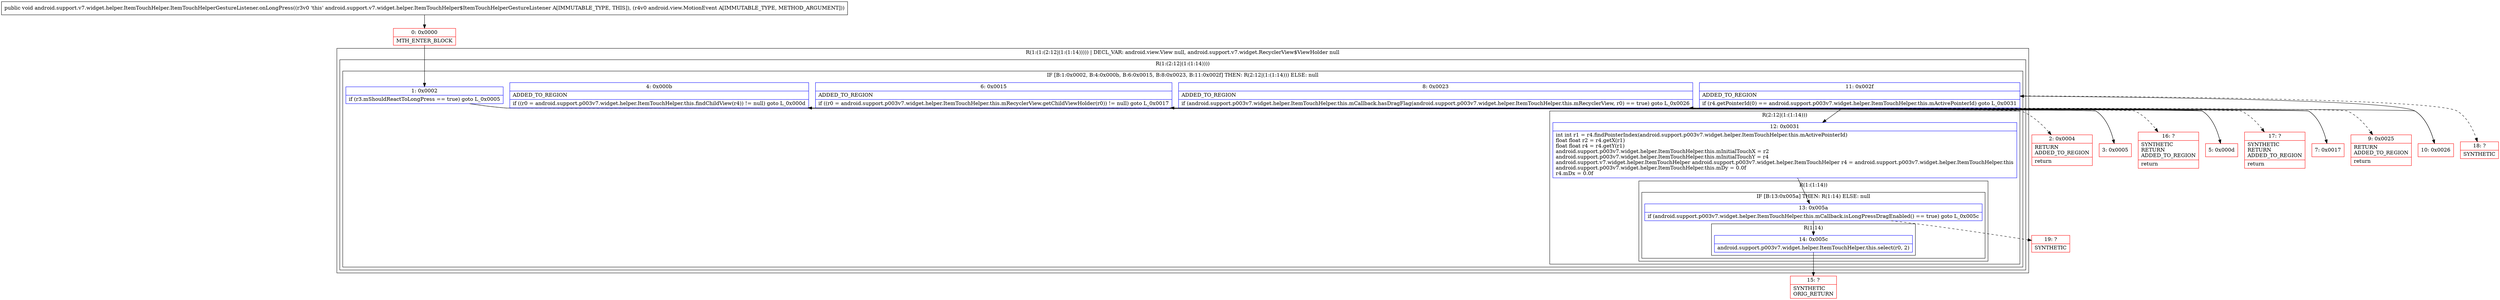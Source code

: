digraph "CFG forandroid.support.v7.widget.helper.ItemTouchHelper.ItemTouchHelperGestureListener.onLongPress(Landroid\/view\/MotionEvent;)V" {
subgraph cluster_Region_1239706072 {
label = "R(1:(1:(2:12|(1:(1:14))))) | DECL_VAR: android.view.View null, android.support.v7.widget.RecyclerView$ViewHolder null\l";
node [shape=record,color=blue];
subgraph cluster_Region_1766298615 {
label = "R(1:(2:12|(1:(1:14))))";
node [shape=record,color=blue];
subgraph cluster_IfRegion_1605881433 {
label = "IF [B:1:0x0002, B:4:0x000b, B:6:0x0015, B:8:0x0023, B:11:0x002f] THEN: R(2:12|(1:(1:14))) ELSE: null";
node [shape=record,color=blue];
Node_1 [shape=record,label="{1\:\ 0x0002|if (r3.mShouldReactToLongPress == true) goto L_0x0005\l}"];
Node_4 [shape=record,label="{4\:\ 0x000b|ADDED_TO_REGION\l|if ((r0 = android.support.p003v7.widget.helper.ItemTouchHelper.this.findChildView(r4)) != null) goto L_0x000d\l}"];
Node_6 [shape=record,label="{6\:\ 0x0015|ADDED_TO_REGION\l|if ((r0 = android.support.p003v7.widget.helper.ItemTouchHelper.this.mRecyclerView.getChildViewHolder(r0)) != null) goto L_0x0017\l}"];
Node_8 [shape=record,label="{8\:\ 0x0023|ADDED_TO_REGION\l|if (android.support.p003v7.widget.helper.ItemTouchHelper.this.mCallback.hasDragFlag(android.support.p003v7.widget.helper.ItemTouchHelper.this.mRecyclerView, r0) == true) goto L_0x0026\l}"];
Node_11 [shape=record,label="{11\:\ 0x002f|ADDED_TO_REGION\l|if (r4.getPointerId(0) == android.support.p003v7.widget.helper.ItemTouchHelper.this.mActivePointerId) goto L_0x0031\l}"];
subgraph cluster_Region_1850342578 {
label = "R(2:12|(1:(1:14)))";
node [shape=record,color=blue];
Node_12 [shape=record,label="{12\:\ 0x0031|int int r1 = r4.findPointerIndex(android.support.p003v7.widget.helper.ItemTouchHelper.this.mActivePointerId)\lfloat float r2 = r4.getX(r1)\lfloat float r4 = r4.getY(r1)\landroid.support.p003v7.widget.helper.ItemTouchHelper.this.mInitialTouchX = r2\landroid.support.p003v7.widget.helper.ItemTouchHelper.this.mInitialTouchY = r4\landroid.support.v7.widget.helper.ItemTouchHelper android.support.p003v7.widget.helper.ItemTouchHelper r4 = android.support.p003v7.widget.helper.ItemTouchHelper.this\landroid.support.p003v7.widget.helper.ItemTouchHelper.this.mDy = 0.0f\lr4.mDx = 0.0f\l}"];
subgraph cluster_Region_402616236 {
label = "R(1:(1:14))";
node [shape=record,color=blue];
subgraph cluster_IfRegion_2101308962 {
label = "IF [B:13:0x005a] THEN: R(1:14) ELSE: null";
node [shape=record,color=blue];
Node_13 [shape=record,label="{13\:\ 0x005a|if (android.support.p003v7.widget.helper.ItemTouchHelper.this.mCallback.isLongPressDragEnabled() == true) goto L_0x005c\l}"];
subgraph cluster_Region_682791513 {
label = "R(1:14)";
node [shape=record,color=blue];
Node_14 [shape=record,label="{14\:\ 0x005c|android.support.p003v7.widget.helper.ItemTouchHelper.this.select(r0, 2)\l}"];
}
}
}
}
}
}
}
Node_0 [shape=record,color=red,label="{0\:\ 0x0000|MTH_ENTER_BLOCK\l}"];
Node_2 [shape=record,color=red,label="{2\:\ 0x0004|RETURN\lADDED_TO_REGION\l|return\l}"];
Node_3 [shape=record,color=red,label="{3\:\ 0x0005}"];
Node_5 [shape=record,color=red,label="{5\:\ 0x000d}"];
Node_7 [shape=record,color=red,label="{7\:\ 0x0017}"];
Node_9 [shape=record,color=red,label="{9\:\ 0x0025|RETURN\lADDED_TO_REGION\l|return\l}"];
Node_10 [shape=record,color=red,label="{10\:\ 0x0026}"];
Node_15 [shape=record,color=red,label="{15\:\ ?|SYNTHETIC\lORIG_RETURN\l}"];
Node_16 [shape=record,color=red,label="{16\:\ ?|SYNTHETIC\lRETURN\lADDED_TO_REGION\l|return\l}"];
Node_17 [shape=record,color=red,label="{17\:\ ?|SYNTHETIC\lRETURN\lADDED_TO_REGION\l|return\l}"];
Node_18 [shape=record,color=red,label="{18\:\ ?|SYNTHETIC\l}"];
Node_19 [shape=record,color=red,label="{19\:\ ?|SYNTHETIC\l}"];
MethodNode[shape=record,label="{public void android.support.v7.widget.helper.ItemTouchHelper.ItemTouchHelperGestureListener.onLongPress((r3v0 'this' android.support.v7.widget.helper.ItemTouchHelper$ItemTouchHelperGestureListener A[IMMUTABLE_TYPE, THIS]), (r4v0 android.view.MotionEvent A[IMMUTABLE_TYPE, METHOD_ARGUMENT])) }"];
MethodNode -> Node_0;
Node_1 -> Node_2[style=dashed];
Node_1 -> Node_3;
Node_4 -> Node_5;
Node_4 -> Node_16[style=dashed];
Node_6 -> Node_7;
Node_6 -> Node_17[style=dashed];
Node_8 -> Node_9[style=dashed];
Node_8 -> Node_10;
Node_11 -> Node_12;
Node_11 -> Node_18[style=dashed];
Node_12 -> Node_13;
Node_13 -> Node_14;
Node_13 -> Node_19[style=dashed];
Node_14 -> Node_15;
Node_0 -> Node_1;
Node_3 -> Node_4;
Node_5 -> Node_6;
Node_7 -> Node_8;
Node_10 -> Node_11;
}

